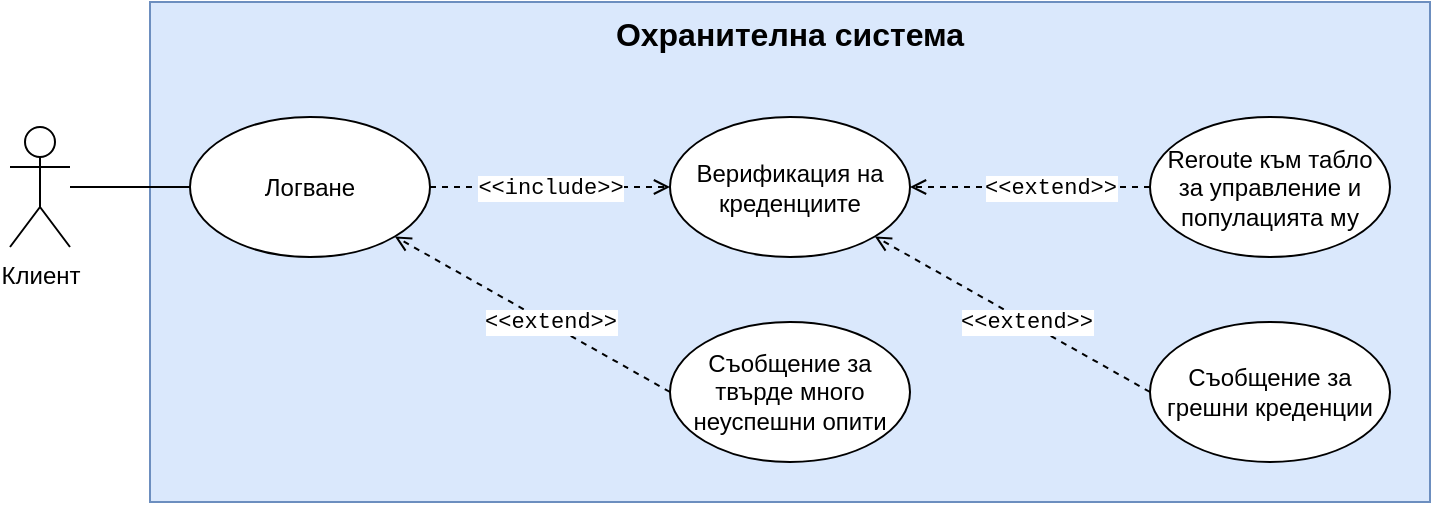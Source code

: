<mxfile version="24.0.0" type="device">
  <diagram name="Page-1" id="30MqnBOIeB0xsz5yenpp">
    <mxGraphModel dx="828" dy="1565" grid="1" gridSize="10" guides="1" tooltips="1" connect="1" arrows="1" fold="1" page="1" pageScale="1" pageWidth="827" pageHeight="1169" math="0" shadow="0">
      <root>
        <mxCell id="0" />
        <mxCell id="1" parent="0" />
        <mxCell id="JSNbP3Fe5mPufIV70ukt-22" value="Охранителна система" style="whiteSpace=wrap;html=1;verticalAlign=top;fillColor=#dae8fc;fillStyle=solid;fontStyle=1;fontSize=16;strokeColor=#6c8ebf;" parent="1" vertex="1">
          <mxGeometry x="90" y="-140" width="640" height="250" as="geometry" />
        </mxCell>
        <mxCell id="JSNbP3Fe5mPufIV70ukt-24" style="edgeStyle=orthogonalEdgeStyle;rounded=0;orthogonalLoop=1;jettySize=auto;html=1;entryX=0;entryY=0.5;entryDx=0;entryDy=0;endArrow=none;endFill=0;" parent="1" source="JSNbP3Fe5mPufIV70ukt-21" target="JSNbP3Fe5mPufIV70ukt-23" edge="1">
          <mxGeometry relative="1" as="geometry" />
        </mxCell>
        <mxCell id="JSNbP3Fe5mPufIV70ukt-21" value="Клиент" style="shape=umlActor;verticalLabelPosition=bottom;verticalAlign=top;html=1;outlineConnect=0;" parent="1" vertex="1">
          <mxGeometry x="20" y="-77.5" width="30" height="60" as="geometry" />
        </mxCell>
        <mxCell id="JSNbP3Fe5mPufIV70ukt-26" style="edgeStyle=orthogonalEdgeStyle;rounded=0;orthogonalLoop=1;jettySize=auto;html=1;entryX=0;entryY=0.5;entryDx=0;entryDy=0;dashed=1;endArrow=open;endFill=0;" parent="1" source="JSNbP3Fe5mPufIV70ukt-23" target="JSNbP3Fe5mPufIV70ukt-25" edge="1">
          <mxGeometry relative="1" as="geometry" />
        </mxCell>
        <mxCell id="JSNbP3Fe5mPufIV70ukt-29" value="&amp;lt;&amp;lt;include&amp;gt;&amp;gt;" style="edgeLabel;html=1;align=center;verticalAlign=middle;resizable=0;points=[];fontFamily=Courier New;" parent="JSNbP3Fe5mPufIV70ukt-26" vertex="1" connectable="0">
          <mxGeometry x="0.249" y="3" relative="1" as="geometry">
            <mxPoint x="-15" y="3" as="offset" />
          </mxGeometry>
        </mxCell>
        <mxCell id="JSNbP3Fe5mPufIV70ukt-23" value="Логване" style="ellipse;whiteSpace=wrap;html=1;" parent="1" vertex="1">
          <mxGeometry x="110" y="-82.5" width="120" height="70" as="geometry" />
        </mxCell>
        <mxCell id="JSNbP3Fe5mPufIV70ukt-25" value="Верификация на креденциите" style="ellipse;whiteSpace=wrap;html=1;" parent="1" vertex="1">
          <mxGeometry x="350" y="-82.5" width="120" height="70" as="geometry" />
        </mxCell>
        <mxCell id="JSNbP3Fe5mPufIV70ukt-31" style="rounded=0;orthogonalLoop=1;jettySize=auto;html=1;exitX=0;exitY=0.5;exitDx=0;exitDy=0;endArrow=open;endFill=0;dashed=1;entryX=1;entryY=1;entryDx=0;entryDy=0;" parent="1" source="JSNbP3Fe5mPufIV70ukt-27" target="JSNbP3Fe5mPufIV70ukt-25" edge="1">
          <mxGeometry relative="1" as="geometry">
            <mxPoint x="470" y="-50" as="targetPoint" />
          </mxGeometry>
        </mxCell>
        <mxCell id="JSNbP3Fe5mPufIV70ukt-33" value="&amp;lt;&amp;lt;extend&amp;gt;&amp;gt;" style="edgeLabel;html=1;align=center;verticalAlign=middle;resizable=0;points=[];fontFamily=Courier New;" parent="JSNbP3Fe5mPufIV70ukt-31" vertex="1" connectable="0">
          <mxGeometry x="-0.04" y="-2" relative="1" as="geometry">
            <mxPoint x="3" y="4" as="offset" />
          </mxGeometry>
        </mxCell>
        <mxCell id="JSNbP3Fe5mPufIV70ukt-27" value="Съобщение за грешни креденции" style="ellipse;whiteSpace=wrap;html=1;" parent="1" vertex="1">
          <mxGeometry x="590" y="20" width="120" height="70" as="geometry" />
        </mxCell>
        <mxCell id="JSNbP3Fe5mPufIV70ukt-30" style="edgeStyle=orthogonalEdgeStyle;rounded=0;orthogonalLoop=1;jettySize=auto;html=1;exitX=0;exitY=0.5;exitDx=0;exitDy=0;entryX=1;entryY=0.5;entryDx=0;entryDy=0;endArrow=open;endFill=0;dashed=1;" parent="1" source="JSNbP3Fe5mPufIV70ukt-28" target="JSNbP3Fe5mPufIV70ukt-25" edge="1">
          <mxGeometry relative="1" as="geometry" />
        </mxCell>
        <mxCell id="JSNbP3Fe5mPufIV70ukt-32" value="&amp;lt;&amp;lt;extend&amp;gt;&amp;gt;" style="edgeLabel;html=1;align=center;verticalAlign=middle;resizable=0;points=[];fontFamily=Courier New;" parent="JSNbP3Fe5mPufIV70ukt-30" vertex="1" connectable="0">
          <mxGeometry x="0.104" y="1" relative="1" as="geometry">
            <mxPoint x="16" y="-1" as="offset" />
          </mxGeometry>
        </mxCell>
        <mxCell id="JSNbP3Fe5mPufIV70ukt-28" value="Reroute към табло за управление и популацията му" style="ellipse;whiteSpace=wrap;html=1;" parent="1" vertex="1">
          <mxGeometry x="590" y="-82.5" width="120" height="70" as="geometry" />
        </mxCell>
        <mxCell id="JSNbP3Fe5mPufIV70ukt-35" style="rounded=0;orthogonalLoop=1;jettySize=auto;html=1;exitX=0;exitY=0.5;exitDx=0;exitDy=0;entryX=1;entryY=1;entryDx=0;entryDy=0;endArrow=open;endFill=0;dashed=1;" parent="1" source="JSNbP3Fe5mPufIV70ukt-34" target="JSNbP3Fe5mPufIV70ukt-23" edge="1">
          <mxGeometry relative="1" as="geometry" />
        </mxCell>
        <mxCell id="JSNbP3Fe5mPufIV70ukt-36" value="&amp;lt;&amp;lt;extend&amp;gt;&amp;gt;" style="edgeLabel;html=1;align=center;verticalAlign=middle;resizable=0;points=[];fontFamily=Courier New;" parent="JSNbP3Fe5mPufIV70ukt-35" vertex="1" connectable="0">
          <mxGeometry x="-0.583" y="-1" relative="1" as="geometry">
            <mxPoint x="-32" y="-18" as="offset" />
          </mxGeometry>
        </mxCell>
        <mxCell id="JSNbP3Fe5mPufIV70ukt-34" value="Съобщение за твърде много неуспешни опити" style="ellipse;whiteSpace=wrap;html=1;" parent="1" vertex="1">
          <mxGeometry x="350" y="20" width="120" height="70" as="geometry" />
        </mxCell>
      </root>
    </mxGraphModel>
  </diagram>
</mxfile>
